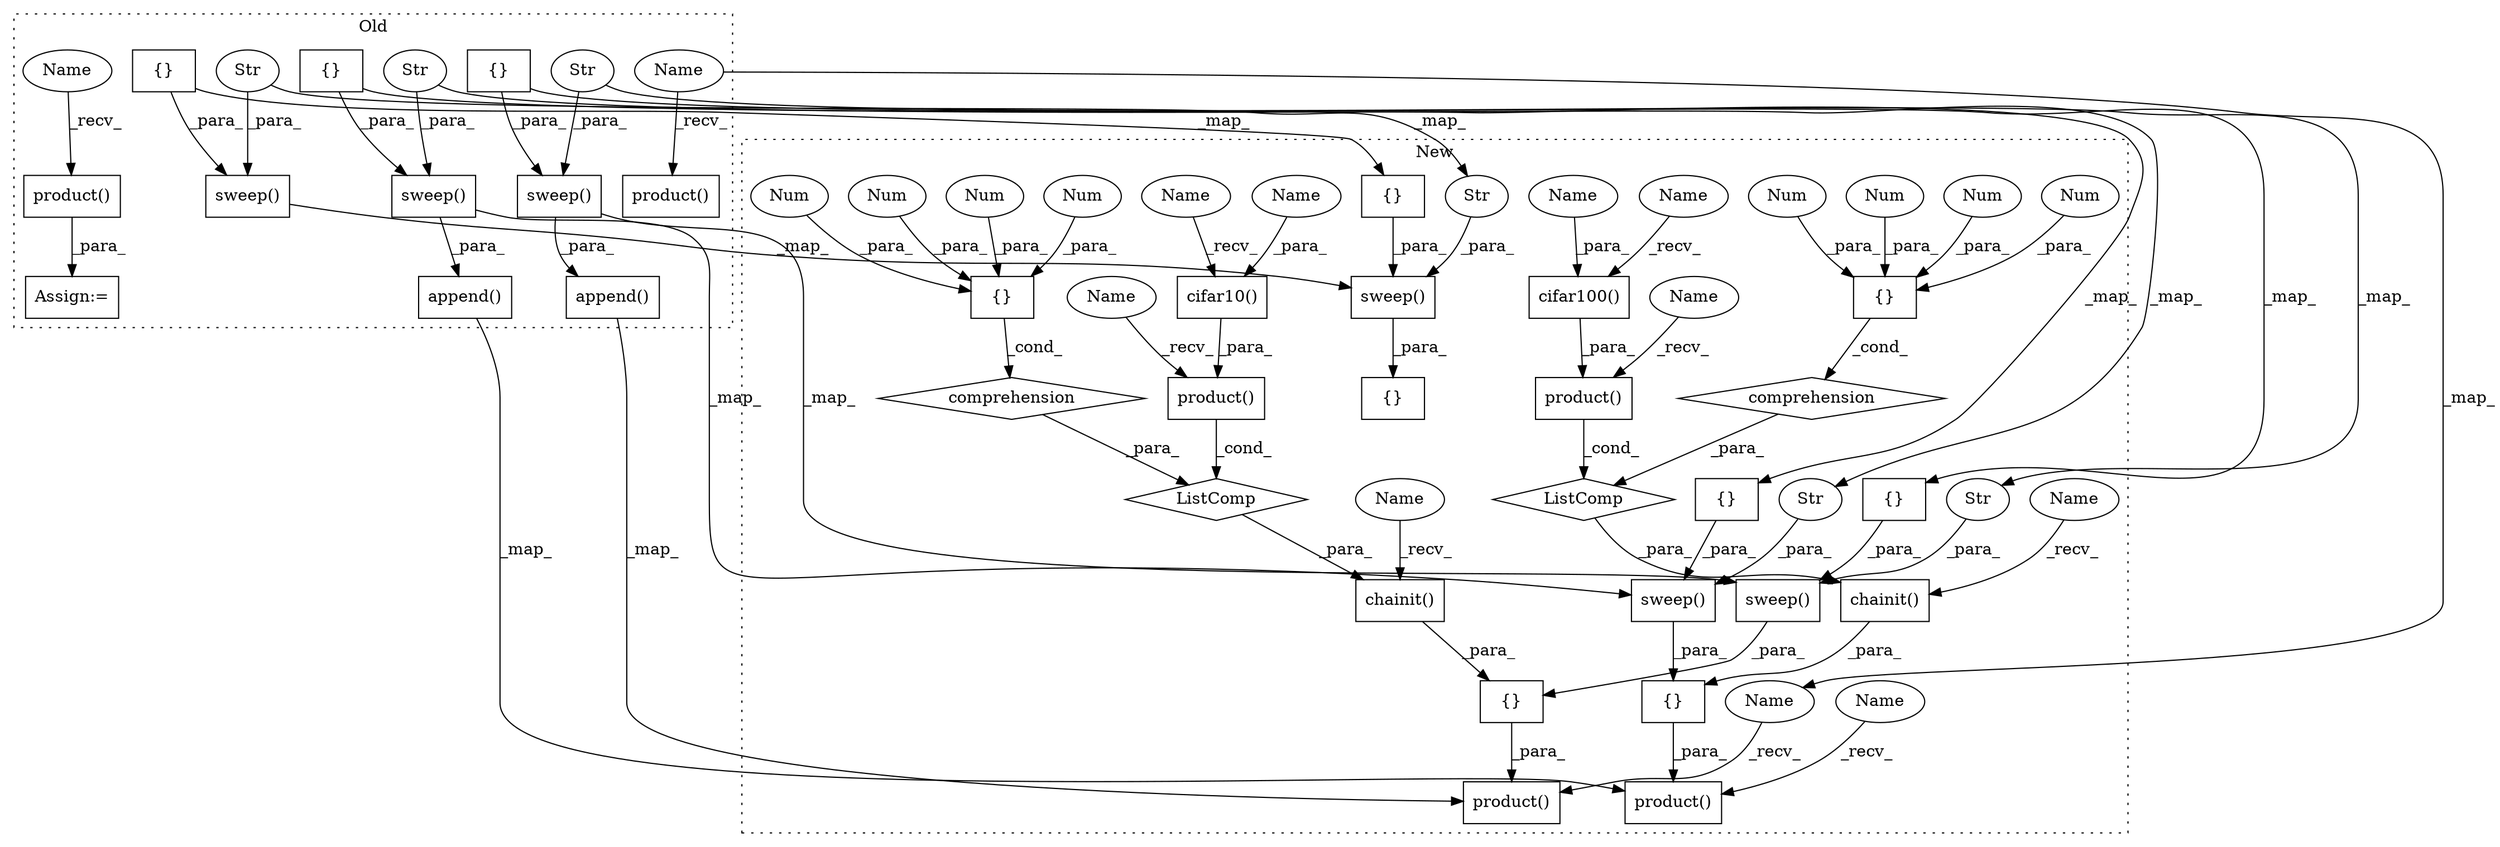 digraph G {
subgraph cluster0 {
1 [label="product()" a="75" s="4940,4968" l="14,1" shape="box"];
4 [label="sweep()" a="75" s="4666,4722" l="12,1" shape="box"];
7 [label="{}" a="59" s="4696,4721" l="1,0" shape="box"];
17 [label="append()" a="75" s="4635,4723" l="31,1" shape="box"];
18 [label="Str" a="66" s="4678" l="16" shape="ellipse"];
20 [label="Assign:=" a="68" s="4937" l="3" shape="box"];
21 [label="sweep()" a="75" s="4473,4529" l="12,1" shape="box"];
24 [label="{}" a="59" s="4503,4528" l="1,0" shape="box"];
34 [label="sweep()" a="75" s="4861,4916" l="12,1" shape="box"];
36 [label="{}" a="59" s="4891,4915" l="1,0" shape="box"];
39 [label="Str" a="66" s="4485" l="16" shape="ellipse"];
42 [label="Str" a="66" s="4873" l="16" shape="ellipse"];
43 [label="product()" a="75" s="4552,4579" l="14,1" shape="box"];
45 [label="append()" a="75" s="4443,4530" l="30,1" shape="box"];
51 [label="Name" a="87" s="4552" l="5" shape="ellipse"];
52 [label="Name" a="87" s="4940" l="5" shape="ellipse"];
label = "Old";
style="dotted";
}
subgraph cluster1 {
2 [label="chainit()" a="75" s="4732,4899" l="14,1" shape="box"];
3 [label="product()" a="75" s="4756,4854" l="14,1" shape="box"];
5 [label="sweep()" a="75" s="4970,5026" l="12,1" shape="box"];
6 [label="{}" a="59" s="4936,5027" l="10,0" shape="box"];
8 [label="{}" a="59" s="5000,5025" l="1,0" shape="box"];
9 [label="ListComp" a="106" s="4746" l="153" shape="diamond"];
10 [label="{}" a="59" s="4873,4892" l="1,0" shape="box"];
11 [label="Num" a="76" s="4889" l="3" shape="ellipse"];
12 [label="Num" a="76" s="4874" l="3" shape="ellipse"];
13 [label="Num" a="76" s="4884" l="3" shape="ellipse"];
14 [label="Num" a="76" s="4879" l="3" shape="ellipse"];
15 [label="comprehension" a="45" s="4864" l="3" shape="diamond"];
16 [label="product()" a="75" s="4922,5033" l="14,1" shape="box"];
19 [label="Str" a="66" s="4982" l="16" shape="ellipse"];
22 [label="sweep()" a="75" s="4650,4706" l="12,1" shape="box"];
23 [label="{}" a="59" s="4617,4707" l="10,0" shape="box"];
25 [label="{}" a="59" s="4680,4705" l="1,0" shape="box"];
26 [label="ListComp" a="106" s="4429" l="152" shape="diamond"];
27 [label="{}" a="59" s="4555,4574" l="1,0" shape="box"];
28 [label="Num" a="76" s="4566" l="3" shape="ellipse"];
29 [label="Num" a="76" s="4556" l="3" shape="ellipse"];
30 [label="Num" a="76" s="4561" l="3" shape="ellipse"];
31 [label="Num" a="76" s="4571" l="3" shape="ellipse"];
32 [label="comprehension" a="45" s="4546" l="3" shape="diamond"];
33 [label="sweep()" a="75" s="5289,5344" l="12,1" shape="box"];
35 [label="{}" a="59" s="5259,5345" l="8,0" shape="box"];
37 [label="{}" a="59" s="5319,5343" l="1,0" shape="box"];
38 [label="chainit()" a="75" s="4415,4581" l="14,1" shape="box"];
40 [label="Str" a="66" s="4662" l="16" shape="ellipse"];
41 [label="Str" a="66" s="5301" l="16" shape="ellipse"];
44 [label="product()" a="75" s="4439,4536" l="14,1" shape="box"];
46 [label="product()" a="75" s="4603,4708" l="14,1" shape="box"];
47 [label="cifar10()" a="75" s="4453,4491" l="33,45" shape="box"];
48 [label="cifar100()" a="75" s="4770,4809" l="34,45" shape="box"];
49 [label="Name" a="87" s="4770" l="11" shape="ellipse"];
50 [label="Name" a="87" s="4453" l="11" shape="ellipse"];
53 [label="Name" a="87" s="4439" l="5" shape="ellipse"];
54 [label="Name" a="87" s="4804" l="5" shape="ellipse"];
55 [label="Name" a="87" s="4486" l="5" shape="ellipse"];
56 [label="Name" a="87" s="4732" l="5" shape="ellipse"];
57 [label="Name" a="87" s="4922" l="5" shape="ellipse"];
58 [label="Name" a="87" s="4603" l="5" shape="ellipse"];
59 [label="Name" a="87" s="4756" l="5" shape="ellipse"];
60 [label="Name" a="87" s="4415" l="5" shape="ellipse"];
label = "New";
style="dotted";
}
1 -> 20 [label="_para_"];
2 -> 6 [label="_para_"];
3 -> 9 [label="_cond_"];
4 -> 5 [label="_map_"];
4 -> 17 [label="_para_"];
5 -> 6 [label="_para_"];
6 -> 16 [label="_para_"];
7 -> 8 [label="_map_"];
7 -> 4 [label="_para_"];
8 -> 5 [label="_para_"];
9 -> 2 [label="_para_"];
10 -> 15 [label="_cond_"];
11 -> 10 [label="_para_"];
12 -> 10 [label="_para_"];
13 -> 10 [label="_para_"];
14 -> 10 [label="_para_"];
15 -> 9 [label="_para_"];
17 -> 16 [label="_map_"];
18 -> 4 [label="_para_"];
18 -> 19 [label="_map_"];
19 -> 5 [label="_para_"];
21 -> 22 [label="_map_"];
21 -> 45 [label="_para_"];
22 -> 23 [label="_para_"];
23 -> 46 [label="_para_"];
24 -> 21 [label="_para_"];
24 -> 25 [label="_map_"];
25 -> 22 [label="_para_"];
26 -> 38 [label="_para_"];
27 -> 32 [label="_cond_"];
28 -> 27 [label="_para_"];
29 -> 27 [label="_para_"];
30 -> 27 [label="_para_"];
31 -> 27 [label="_para_"];
32 -> 26 [label="_para_"];
33 -> 35 [label="_para_"];
34 -> 33 [label="_map_"];
36 -> 34 [label="_para_"];
36 -> 37 [label="_map_"];
37 -> 33 [label="_para_"];
38 -> 23 [label="_para_"];
39 -> 40 [label="_map_"];
39 -> 21 [label="_para_"];
40 -> 22 [label="_para_"];
41 -> 33 [label="_para_"];
42 -> 34 [label="_para_"];
42 -> 41 [label="_map_"];
44 -> 26 [label="_cond_"];
45 -> 46 [label="_map_"];
47 -> 44 [label="_para_"];
48 -> 3 [label="_para_"];
49 -> 48 [label="_recv_"];
50 -> 47 [label="_recv_"];
51 -> 58 [label="_map_"];
51 -> 43 [label="_recv_"];
52 -> 1 [label="_recv_"];
53 -> 44 [label="_recv_"];
54 -> 48 [label="_para_"];
55 -> 47 [label="_para_"];
56 -> 2 [label="_recv_"];
57 -> 16 [label="_recv_"];
58 -> 46 [label="_recv_"];
59 -> 3 [label="_recv_"];
60 -> 38 [label="_recv_"];
}